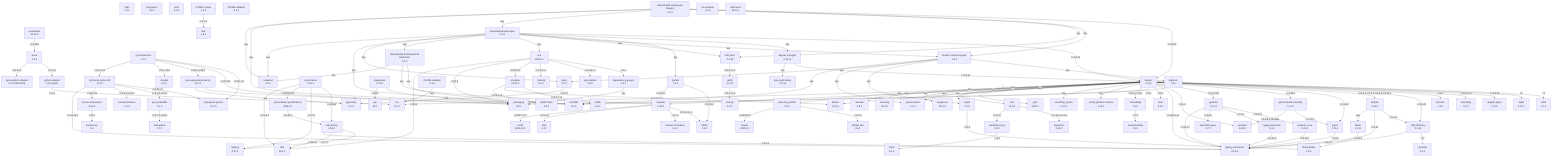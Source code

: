flowchart TD
    classDef missing stroke-dasharray: 5
    alembic["alembic\n1.16.5"]
    annotated-types["annotated-types\n0.7.0"]
    antlr4-python3-runtime["antlr4-python3-runtime\n4.13.2"]
    argcomplete["argcomplete\n3.6.2"]
    arrow["arrow\n1.3.0"]
    attrs["attrs\n25.4.0"]
    boolean-py["boolean.py\n5.0"]
    certifi["certifi\n2025.10.5"]
    chardet["chardet\n5.2.0"]
    charset-normalizer["charset-normalizer\n3.4.3"]
    click_0["click\n8.3.0"]
    coloredlogs["coloredlogs\n14.0"]
    colorlog["colorlog\n6.9.0"]
    cyclonedx-bom["cyclonedx-bom\n7.1.0"]
    cyclonedx-python-lib["cyclonedx-python-lib\n11.1.0"]
    dagster-pipes["dagster-pipes\n1.9.11"]
    dagster-postgres["dagster-postgres\n0.25.11"]
    dagster["dagster\n1.9.11"]
    defusedxml["defusedxml\n0.7.1"]
    dependency-groups["dependency-groups\n1.3.1"]
    distlib["distlib\n0.4.0"]
    docker-compose-graph["docker-compose-graph\n1.0.0"]
    docker["docker\n7.1.0"]
    docstring-parser["docstring_parser\n0.17.0"]
    filelock["filelock\n3.20.0"]
    fqdn["fqdn\n1.5.1"]
    fsspec["fsspec\n2025.9.0"]
    gitdb["gitdb\n4.0.12"]
    gitpython["GitPython\n3.1.45"]
    graphviz["graphviz\n0.21"]
    greenlet["greenlet\n3.2.4"]
    grpcio-health-checking["grpcio-health-checking\n1.71.2"]
    grpcio["grpcio\n1.75.1"]
    humanfriendly["humanfriendly\n10.0"]
    idna["idna\n3.10"]
    isoduration["isoduration\n20.11.0"]
    jinja2["Jinja2\n3.1.6"]
    jsonpointer["jsonpointer\n3.0.0"]
    jsonschema-specifications["jsonschema-specifications\n2025.9.1"]
    jsonschema["jsonschema\n4.25.1"]
    lark["lark\n1.3.0"]
    license-expression["license-expression\n30.4.4"]
    lxml["lxml\n6.0.2"]
    mako["Mako\n1.3.10"]
    markdown-it-py["markdown-it-py\n4.0.0"]
    markupsafe["MarkupSafe\n3.0.3"]
    mdurl["mdurl\n0.1.2"]
    nox["nox\n2025.5.1"]
    openstudiolandscapes-teleport["OpenStudioLandscapes-Teleport\n0.0.0"]
    openstudiolandscapes["OpenStudioLandscapes\n0.0.0"]
    openstudiolandscapesutil-harborcli["OpenStudioLandscapesUtil-HarborCLI\n0.0.0"]
    packageurl-python["packageurl-python\n0.17.5"]
    packaging["packaging\n25.0"]
    pathlib-abc["pathlib_abc\n0.5.1"]
    pip-requirements-parser["pip-requirements-parser\n32.0.1"]
    pip["pip\n25.2"]
    pipdeptree["pipdeptree\n2.29.0"]
    platformdirs["platformdirs\n4.5.0"]
    protobuf["protobuf\n5.29.5"]
    psycopg2-binary["psycopg2-binary\n2.9.11"]
    py-serializable["py-serializable\n2.1.0"]
    pydantic-core["pydantic_core\n2.41.1"]
    pydantic["pydantic\n2.12.0"]
    pydot["pydot\n4.0.1"]
    pygments["Pygments\n2.19.2"]
    pyparsing["pyparsing\n3.2.5"]
    python-dateutil["python-dateutil\n2.9.0.post0"]
    python-dotenv["python-dotenv\n1.1.1"]
    pytz["pytz\n2025.2"]
    pyyaml["PyYAML\n6.0.3"]
    referencing["referencing\n0.36.2"]
    requests["requests\n2.32.5"]
    rfc3339-validator["rfc3339-validator\n0.1.4"]
    rfc3986-validator["rfc3986-validator\n0.1.1"]
    rfc3987-syntax["rfc3987-syntax\n1.1.0"]
    rich["rich\n14.2.0"]
    rpds-py["rpds-py\n0.27.1"]
    setuptools["setuptools\n80.9.0"]
    six["six\n1.17.0"]
    smmap["smmap\n5.0.2"]
    snakemd["snakemd\n2.3.0"]
    sortedcontainers["sortedcontainers\n2.4.0"]
    sqlalchemy["SQLAlchemy\n2.0.44"]
    structlog["structlog\n25.4.0"]
    tabulate["tabulate\n0.9.0"]
    tomli["tomli\n2.3.0"]
    toposort["toposort\n1.10"]
    tqdm["tqdm\n4.67.1"]
    types-python-dateutil["types-python-dateutil\n2.9.0.20251008"]
    typing-extensions["typing_extensions\n4.15.0"]
    typing-inspection["typing-inspection\n0.4.2"]
    universal-pathlib["universal_pathlib\n0.3.3"]
    uri-template["uri-template\n1.3.0"]
    urllib3["urllib3\n2.5.0"]
    virtualenv["virtualenv\n20.35.3"]
    watchdog["watchdog\n5.0.3"]
    webcolors["webcolors\n24.11.1"]
    alembic -- ">=1.4.0" --> sqlalchemy
    alembic -- ">=4.12" --> typing-extensions
    alembic -- "any" --> mako
    arrow -- ">=2.7.0" --> python-dateutil
    arrow -- ">=2.8.10" --> types-python-dateutil
    coloredlogs -- ">=7.1" --> humanfriendly
    cyclonedx-bom -- ">=0.11,<2" --> packageurl-python
    cyclonedx-bom -- ">=22,<26" --> packaging
    cyclonedx-bom -- ">=32.0,<33.0" --> pip-requirements-parser
    cyclonedx-bom -- ">=5.1,<6.0" --> chardet
    cyclonedx-bom -- ">=8.0,<12" --> cyclonedx-python-lib
    cyclonedx-python-lib -- ">=0.11,<2" --> packageurl-python
    cyclonedx-python-lib -- ">=2.1.0,<3.0.0" --> py-serializable
    cyclonedx-python-lib -- ">=2.4.0,<3.0.0" --> sortedcontainers
    cyclonedx-python-lib -- ">=30,<31" --> license-expression
    cyclonedx-python-lib -- ">=4.6,<5.0" --> typing-extensions
    dagster -- "<3" --> tomli
    dagster -- "<5" --> tqdm
    dagster -- "==1.9.11" --> dagster-pipes
    dagster -- ">=0.8.3,<6" --> watchdog
    dagster -- ">=1.0" --> toposort
    dagster -- ">=1.0,<3" --> sqlalchemy
    dagster -- ">=1.2.1,!=1.7.0,!=1.6.3,!=1.11.0" --> alembic
    dagster -- ">=1.44.0" --> grpcio
    dagster -- ">=1.44.0" --> grpcio-health-checking
    dagster -- ">=2,<3.0.0" --> pydantic
    dagster -- ">=20.9" --> packaging
    dagster -- ">=4,<6" --> protobuf
    dagster -- ">=4.10.0,<5" --> typing-extensions
    dagster -- ">=5.0" --> click_0
    dagster -- ">=5.1" --> pyyaml
    dagster -- ">=6.1,<=14.0" --> coloredlogs
    dagster -- "any" --> antlr4-python3-runtime
    dagster -- "any" --> docstring-parser
    dagster -- "any" --> filelock
    dagster -- "any" --> jinja2
    dagster -- "any" --> python-dotenv
    dagster -- "any" --> pytz
    dagster -- "any" --> requests
    dagster -- "any" --> rich
    dagster -- "any" --> setuptools
    dagster -- "any" --> six
    dagster -- "any" --> structlog
    dagster -- "any" --> tabulate
    dagster -- "any" --> universal-pathlib
    dagster-postgres -- "==1.9.11" --> dagster
    dagster-postgres -- "any" --> psycopg2-binary
    dependency-groups -- "any" --> packaging
    docker -- ">=1.26.0" --> urllib3
    docker -- ">=2.26.0" --> requests
    docker-compose-graph -- "any" --> graphviz
    docker-compose-graph -- "any" --> jinja2
    docker-compose-graph -- "any" --> pydot
    docker-compose-graph -- "any" --> python-dotenv
    docker-compose-graph -- "any" --> pyyaml
    gitdb -- ">=3.0.1,<6" --> smmap
    gitpython -- ">=4.0.1,<5" --> gitdb
    grpcio -- "~=4.12" --> typing-extensions
    grpcio-health-checking -- ">=1.71.2" --> grpcio
    grpcio-health-checking -- ">=5.26.1,<6.0dev" --> protobuf
    isoduration -- ">=0.15.0" --> arrow
    jinja2 -- ">=2.0" --> markupsafe
    jsonschema -- ">=0.28.4" --> referencing
    jsonschema -- ">=0.7.1" --> rpds-py
    jsonschema -- ">=2023.03.6" --> jsonschema-specifications
    jsonschema -- ">=22.2.0" --> attrs
    jsonschema-specifications -- ">=0.31.0" --> referencing
    license-expression -- ">=4.0" --> boolean-py
    mako -- ">=0.9.2" --> markupsafe
    markdown-it-py -- "~=0.1" --> mdurl
    nox -- ">=1.1" --> dependency-groups
    nox -- ">=1.9.4,<4" --> argcomplete
    nox -- ">=2.6.1,<7" --> colorlog
    nox -- ">=20.14.1" --> virtualenv
    nox -- ">=20.9" --> packaging
    nox -- ">=23.1" --> attrs
    openstudiolandscapes -- "==1.9.11" --> dagster
    openstudiolandscapes -- "any" --> dagster-postgres
    openstudiolandscapes -- "any" --> docker
    openstudiolandscapes -- "any" --> docker-compose-graph
    openstudiolandscapes -- "any" --> gitpython
    openstudiolandscapes -- "any" --> nox
    openstudiolandscapes -- "any" --> openstudiolandscapesutil-harborcli
    openstudiolandscapes -- "any" --> pydot
    openstudiolandscapes -- "any" --> pyyaml
    openstudiolandscapes -- "any" --> snakemd
    openstudiolandscapes-teleport -- "==1.9.11" --> dagster
    openstudiolandscapes-teleport -- "any" --> docker-compose-graph
    openstudiolandscapes-teleport -- "any" --> gitpython
    openstudiolandscapes-teleport -- "any" --> openstudiolandscapes
    openstudiolandscapes-teleport -- "any" --> pyyaml
    openstudiolandscapes-teleport -- "any" --> snakemd
    openstudiolandscapesutil-harborcli -- "any" --> pyyaml
    openstudiolandscapesutil-harborcli -- "any" --> requests
    openstudiolandscapesutil-harborcli -- "any" --> snakemd
    pip-requirements-parser -- "any" --> packaging
    pip-requirements-parser -- "any" --> pyparsing
    pipdeptree -- ">=25" --> packaging
    pipdeptree -- ">=25.2" --> pip
    py-serializable -- ">=0.7.1,<0.8.0" --> defusedxml
    pydantic -- "==2.41.1" --> pydantic-core
    pydantic -- ">=0.4.2" --> typing-inspection
    pydantic -- ">=0.6.0" --> annotated-types
    pydantic -- ">=4.14.1" --> typing-extensions
    pydantic-core -- ">=4.14.1" --> typing-extensions
    pydot -- ">=3.1.0" --> pyparsing
    python-dateutil -- ">=1.5" --> six
    referencing -- ">=0.7.0" --> rpds-py
    referencing -- ">=22.2.0" --> attrs
    referencing -- ">=4.4.0" --> typing-extensions
    requests -- ">=1.21.1,<3" --> urllib3
    requests -- ">=2,<4" --> charset-normalizer
    requests -- ">=2.5,<4" --> idna
    requests -- ">=2017.4.17" --> certifi
    rfc3339-validator -- "any" --> six
    rfc3987-syntax -- ">=1.2.2" --> lark
    rich -- ">=2.13.0,<3.0.0" --> pygments
    rich -- ">=2.2.0" --> markdown-it-py
    sqlalchemy -- ">=1" --> greenlet
    sqlalchemy -- ">=4.6.0" --> typing-extensions
    typing-inspection -- ">=4.12.0" --> typing-extensions
    universal-pathlib -- "==0.5.1" --> pathlib-abc
    universal-pathlib -- ">=2024.5.0" --> fsspec
    virtualenv -- ">=0.3.7,<1" --> distlib
    virtualenv -- ">=3.12.2,<4" --> filelock
    virtualenv -- ">=3.9.1,<5" --> platformdirs